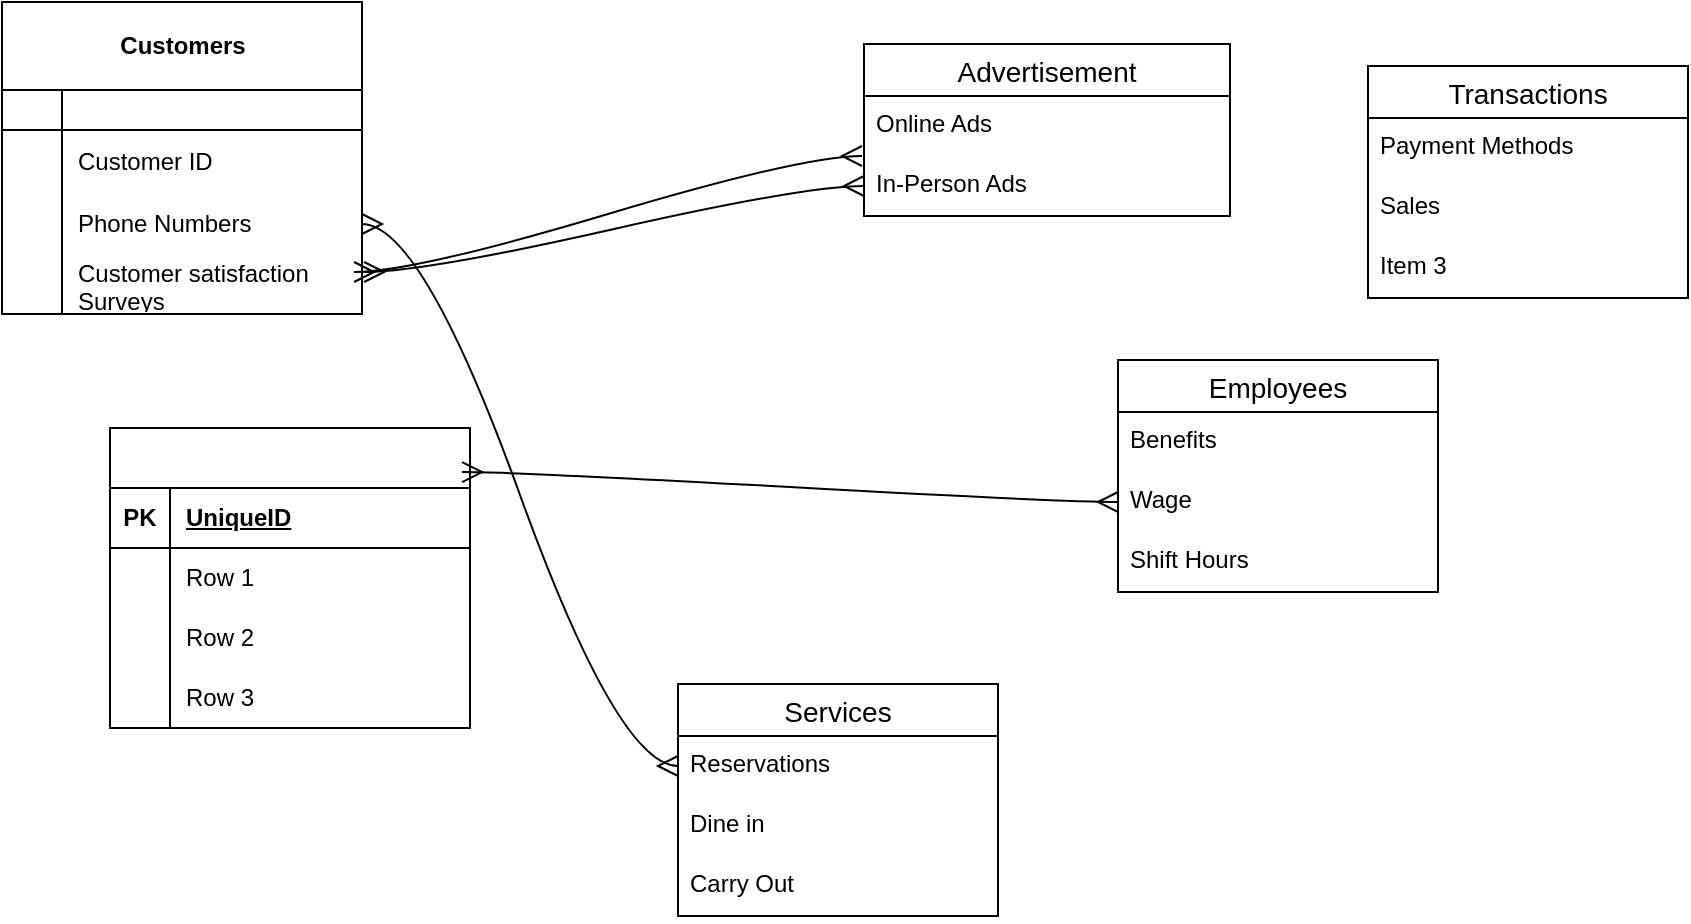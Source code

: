 <mxfile version="24.7.17">
  <diagram name="Page-1" id="fWIMnID3BEQYfiKo6MtX">
    <mxGraphModel dx="1331" dy="922" grid="0" gridSize="10" guides="1" tooltips="1" connect="1" arrows="1" fold="1" page="0" pageScale="1" pageWidth="850" pageHeight="1100" math="0" shadow="0">
      <root>
        <mxCell id="0" />
        <mxCell id="1" parent="0" />
        <mxCell id="huhTUuQTV6gyAfKx7cl--40" value="Customers" style="shape=table;startSize=44;container=1;collapsible=1;childLayout=tableLayout;fixedRows=1;rowLines=0;fontStyle=1;align=center;resizeLast=1;html=1;" vertex="1" parent="1">
          <mxGeometry x="-352" y="-108" width="180" height="156" as="geometry" />
        </mxCell>
        <mxCell id="huhTUuQTV6gyAfKx7cl--41" value="" style="shape=tableRow;horizontal=0;startSize=0;swimlaneHead=0;swimlaneBody=0;fillColor=none;collapsible=0;dropTarget=0;points=[[0,0.5],[1,0.5]];portConstraint=eastwest;top=0;left=0;right=0;bottom=1;" vertex="1" parent="huhTUuQTV6gyAfKx7cl--40">
          <mxGeometry y="44" width="180" height="20" as="geometry" />
        </mxCell>
        <mxCell id="huhTUuQTV6gyAfKx7cl--42" value="" style="shape=partialRectangle;connectable=0;fillColor=none;top=0;left=0;bottom=0;right=0;fontStyle=1;overflow=hidden;whiteSpace=wrap;html=1;" vertex="1" parent="huhTUuQTV6gyAfKx7cl--41">
          <mxGeometry width="30" height="20" as="geometry">
            <mxRectangle width="30" height="20" as="alternateBounds" />
          </mxGeometry>
        </mxCell>
        <mxCell id="huhTUuQTV6gyAfKx7cl--43" value="" style="shape=partialRectangle;connectable=0;fillColor=none;top=0;left=0;bottom=0;right=0;align=left;spacingLeft=6;fontStyle=5;overflow=hidden;whiteSpace=wrap;html=1;" vertex="1" parent="huhTUuQTV6gyAfKx7cl--41">
          <mxGeometry x="30" width="150" height="20" as="geometry">
            <mxRectangle width="150" height="20" as="alternateBounds" />
          </mxGeometry>
        </mxCell>
        <mxCell id="huhTUuQTV6gyAfKx7cl--44" value="" style="shape=tableRow;horizontal=0;startSize=0;swimlaneHead=0;swimlaneBody=0;fillColor=none;collapsible=0;dropTarget=0;points=[[0,0.5],[1,0.5]];portConstraint=eastwest;top=0;left=0;right=0;bottom=0;" vertex="1" parent="huhTUuQTV6gyAfKx7cl--40">
          <mxGeometry y="64" width="180" height="32" as="geometry" />
        </mxCell>
        <mxCell id="huhTUuQTV6gyAfKx7cl--45" value="" style="shape=partialRectangle;connectable=0;fillColor=none;top=0;left=0;bottom=0;right=0;editable=1;overflow=hidden;whiteSpace=wrap;html=1;" vertex="1" parent="huhTUuQTV6gyAfKx7cl--44">
          <mxGeometry width="30" height="32" as="geometry">
            <mxRectangle width="30" height="32" as="alternateBounds" />
          </mxGeometry>
        </mxCell>
        <mxCell id="huhTUuQTV6gyAfKx7cl--46" value="Customer ID" style="shape=partialRectangle;connectable=0;fillColor=none;top=0;left=0;bottom=0;right=0;align=left;spacingLeft=6;overflow=hidden;whiteSpace=wrap;html=1;" vertex="1" parent="huhTUuQTV6gyAfKx7cl--44">
          <mxGeometry x="30" width="150" height="32" as="geometry">
            <mxRectangle width="150" height="32" as="alternateBounds" />
          </mxGeometry>
        </mxCell>
        <mxCell id="huhTUuQTV6gyAfKx7cl--47" value="" style="shape=tableRow;horizontal=0;startSize=0;swimlaneHead=0;swimlaneBody=0;fillColor=none;collapsible=0;dropTarget=0;points=[[0,0.5],[1,0.5]];portConstraint=eastwest;top=0;left=0;right=0;bottom=0;" vertex="1" parent="huhTUuQTV6gyAfKx7cl--40">
          <mxGeometry y="96" width="180" height="30" as="geometry" />
        </mxCell>
        <mxCell id="huhTUuQTV6gyAfKx7cl--48" value="" style="shape=partialRectangle;connectable=0;fillColor=none;top=0;left=0;bottom=0;right=0;editable=1;overflow=hidden;whiteSpace=wrap;html=1;" vertex="1" parent="huhTUuQTV6gyAfKx7cl--47">
          <mxGeometry width="30" height="30" as="geometry">
            <mxRectangle width="30" height="30" as="alternateBounds" />
          </mxGeometry>
        </mxCell>
        <mxCell id="huhTUuQTV6gyAfKx7cl--49" value="Phone Numbers" style="shape=partialRectangle;connectable=0;fillColor=none;top=0;left=0;bottom=0;right=0;align=left;spacingLeft=6;overflow=hidden;whiteSpace=wrap;html=1;" vertex="1" parent="huhTUuQTV6gyAfKx7cl--47">
          <mxGeometry x="30" width="150" height="30" as="geometry">
            <mxRectangle width="150" height="30" as="alternateBounds" />
          </mxGeometry>
        </mxCell>
        <mxCell id="huhTUuQTV6gyAfKx7cl--50" value="" style="shape=tableRow;horizontal=0;startSize=0;swimlaneHead=0;swimlaneBody=0;fillColor=none;collapsible=0;dropTarget=0;points=[[0,0.5],[1,0.5]];portConstraint=eastwest;top=0;left=0;right=0;bottom=0;" vertex="1" parent="huhTUuQTV6gyAfKx7cl--40">
          <mxGeometry y="126" width="180" height="30" as="geometry" />
        </mxCell>
        <mxCell id="huhTUuQTV6gyAfKx7cl--51" value="" style="shape=partialRectangle;connectable=0;fillColor=none;top=0;left=0;bottom=0;right=0;editable=1;overflow=hidden;whiteSpace=wrap;html=1;" vertex="1" parent="huhTUuQTV6gyAfKx7cl--50">
          <mxGeometry width="30" height="30" as="geometry">
            <mxRectangle width="30" height="30" as="alternateBounds" />
          </mxGeometry>
        </mxCell>
        <mxCell id="huhTUuQTV6gyAfKx7cl--52" value="Customer satisfaction Surveys&amp;nbsp;" style="shape=partialRectangle;connectable=0;fillColor=none;top=0;left=0;bottom=0;right=0;align=left;spacingLeft=6;overflow=hidden;whiteSpace=wrap;html=1;" vertex="1" parent="huhTUuQTV6gyAfKx7cl--50">
          <mxGeometry x="30" width="150" height="30" as="geometry">
            <mxRectangle width="150" height="30" as="alternateBounds" />
          </mxGeometry>
        </mxCell>
        <mxCell id="huhTUuQTV6gyAfKx7cl--53" value="Advertisement" style="swimlane;fontStyle=0;childLayout=stackLayout;horizontal=1;startSize=26;horizontalStack=0;resizeParent=1;resizeParentMax=0;resizeLast=0;collapsible=1;marginBottom=0;align=center;fontSize=14;" vertex="1" parent="1">
          <mxGeometry x="79" y="-87" width="183" height="86" as="geometry" />
        </mxCell>
        <mxCell id="huhTUuQTV6gyAfKx7cl--54" value="Online Ads" style="text;strokeColor=none;fillColor=none;spacingLeft=4;spacingRight=4;overflow=hidden;rotatable=0;points=[[0,0.5],[1,0.5]];portConstraint=eastwest;fontSize=12;whiteSpace=wrap;html=1;" vertex="1" parent="huhTUuQTV6gyAfKx7cl--53">
          <mxGeometry y="26" width="183" height="30" as="geometry" />
        </mxCell>
        <mxCell id="huhTUuQTV6gyAfKx7cl--56" value="&lt;div&gt;In-Person Ads&lt;/div&gt;" style="text;strokeColor=none;fillColor=none;spacingLeft=4;spacingRight=4;overflow=hidden;rotatable=0;points=[[0,0.5],[1,0.5]];portConstraint=eastwest;fontSize=12;whiteSpace=wrap;html=1;" vertex="1" parent="huhTUuQTV6gyAfKx7cl--53">
          <mxGeometry y="56" width="183" height="30" as="geometry" />
        </mxCell>
        <mxCell id="huhTUuQTV6gyAfKx7cl--57" value="" style="edgeStyle=entityRelationEdgeStyle;fontSize=12;html=1;endArrow=ERmany;startArrow=ERmany;rounded=0;startSize=8;endSize=8;curved=1;exitX=0.978;exitY=0.3;exitDx=0;exitDy=0;exitPerimeter=0;" edge="1" parent="1" source="huhTUuQTV6gyAfKx7cl--50">
          <mxGeometry width="100" height="100" relative="1" as="geometry">
            <mxPoint x="-68" y="168" as="sourcePoint" />
            <mxPoint x="78" y="-31" as="targetPoint" />
          </mxGeometry>
        </mxCell>
        <mxCell id="huhTUuQTV6gyAfKx7cl--58" value="Services" style="swimlane;fontStyle=0;childLayout=stackLayout;horizontal=1;startSize=26;horizontalStack=0;resizeParent=1;resizeParentMax=0;resizeLast=0;collapsible=1;marginBottom=0;align=center;fontSize=14;" vertex="1" parent="1">
          <mxGeometry x="-14" y="233" width="160" height="116" as="geometry" />
        </mxCell>
        <mxCell id="huhTUuQTV6gyAfKx7cl--59" value="Reservations" style="text;strokeColor=none;fillColor=none;spacingLeft=4;spacingRight=4;overflow=hidden;rotatable=0;points=[[0,0.5],[1,0.5]];portConstraint=eastwest;fontSize=12;whiteSpace=wrap;html=1;" vertex="1" parent="huhTUuQTV6gyAfKx7cl--58">
          <mxGeometry y="26" width="160" height="30" as="geometry" />
        </mxCell>
        <mxCell id="huhTUuQTV6gyAfKx7cl--60" value="Dine in" style="text;strokeColor=none;fillColor=none;spacingLeft=4;spacingRight=4;overflow=hidden;rotatable=0;points=[[0,0.5],[1,0.5]];portConstraint=eastwest;fontSize=12;whiteSpace=wrap;html=1;" vertex="1" parent="huhTUuQTV6gyAfKx7cl--58">
          <mxGeometry y="56" width="160" height="30" as="geometry" />
        </mxCell>
        <mxCell id="huhTUuQTV6gyAfKx7cl--61" value="Carry Out" style="text;strokeColor=none;fillColor=none;spacingLeft=4;spacingRight=4;overflow=hidden;rotatable=0;points=[[0,0.5],[1,0.5]];portConstraint=eastwest;fontSize=12;whiteSpace=wrap;html=1;" vertex="1" parent="huhTUuQTV6gyAfKx7cl--58">
          <mxGeometry y="86" width="160" height="30" as="geometry" />
        </mxCell>
        <mxCell id="huhTUuQTV6gyAfKx7cl--62" value="" style="edgeStyle=entityRelationEdgeStyle;fontSize=12;html=1;endArrow=ERmany;startArrow=ERmany;rounded=0;startSize=8;endSize=8;curved=1;exitX=0;exitY=0.5;exitDx=0;exitDy=0;entryX=1;entryY=0.5;entryDx=0;entryDy=0;" edge="1" parent="1" source="huhTUuQTV6gyAfKx7cl--59" target="huhTUuQTV6gyAfKx7cl--47">
          <mxGeometry width="100" height="100" relative="1" as="geometry">
            <mxPoint x="-59" y="284" as="sourcePoint" />
            <mxPoint x="41" y="184" as="targetPoint" />
            <Array as="points">
              <mxPoint x="33" y="73" />
            </Array>
          </mxGeometry>
        </mxCell>
        <mxCell id="huhTUuQTV6gyAfKx7cl--63" value="" style="edgeStyle=entityRelationEdgeStyle;fontSize=12;html=1;endArrow=ERmany;startArrow=ERmany;rounded=0;startSize=8;endSize=8;curved=1;exitX=1.006;exitY=0.3;exitDx=0;exitDy=0;exitPerimeter=0;" edge="1" parent="1" source="huhTUuQTV6gyAfKx7cl--50">
          <mxGeometry width="100" height="100" relative="1" as="geometry">
            <mxPoint x="-3" y="183" as="sourcePoint" />
            <mxPoint x="79" y="-16" as="targetPoint" />
            <Array as="points">
              <mxPoint x="-31" y="151" />
            </Array>
          </mxGeometry>
        </mxCell>
        <mxCell id="huhTUuQTV6gyAfKx7cl--64" value="Employees" style="swimlane;fontStyle=0;childLayout=stackLayout;horizontal=1;startSize=26;horizontalStack=0;resizeParent=1;resizeParentMax=0;resizeLast=0;collapsible=1;marginBottom=0;align=center;fontSize=14;" vertex="1" parent="1">
          <mxGeometry x="206" y="71" width="160" height="116" as="geometry" />
        </mxCell>
        <mxCell id="huhTUuQTV6gyAfKx7cl--65" value="Benefits" style="text;strokeColor=none;fillColor=none;spacingLeft=4;spacingRight=4;overflow=hidden;rotatable=0;points=[[0,0.5],[1,0.5]];portConstraint=eastwest;fontSize=12;whiteSpace=wrap;html=1;" vertex="1" parent="huhTUuQTV6gyAfKx7cl--64">
          <mxGeometry y="26" width="160" height="30" as="geometry" />
        </mxCell>
        <mxCell id="huhTUuQTV6gyAfKx7cl--129" style="edgeStyle=none;curved=1;rounded=0;orthogonalLoop=1;jettySize=auto;html=1;exitX=0;exitY=0.5;exitDx=0;exitDy=0;fontSize=12;startSize=8;endSize=8;entryX=0;entryY=0.5;entryDx=0;entryDy=0;" edge="1" parent="huhTUuQTV6gyAfKx7cl--64" source="huhTUuQTV6gyAfKx7cl--66" target="huhTUuQTV6gyAfKx7cl--66">
          <mxGeometry relative="1" as="geometry">
            <mxPoint x="-114" y="13" as="targetPoint" />
          </mxGeometry>
        </mxCell>
        <mxCell id="huhTUuQTV6gyAfKx7cl--66" value="Wage" style="text;strokeColor=none;fillColor=none;spacingLeft=4;spacingRight=4;overflow=hidden;rotatable=0;points=[[0,0.5],[1,0.5]];portConstraint=eastwest;fontSize=12;whiteSpace=wrap;html=1;" vertex="1" parent="huhTUuQTV6gyAfKx7cl--64">
          <mxGeometry y="56" width="160" height="30" as="geometry" />
        </mxCell>
        <mxCell id="huhTUuQTV6gyAfKx7cl--67" value="Shift Hours" style="text;strokeColor=none;fillColor=none;spacingLeft=4;spacingRight=4;overflow=hidden;rotatable=0;points=[[0,0.5],[1,0.5]];portConstraint=eastwest;fontSize=12;whiteSpace=wrap;html=1;" vertex="1" parent="huhTUuQTV6gyAfKx7cl--64">
          <mxGeometry y="86" width="160" height="30" as="geometry" />
        </mxCell>
        <mxCell id="huhTUuQTV6gyAfKx7cl--130" style="edgeStyle=none;curved=1;rounded=0;orthogonalLoop=1;jettySize=auto;html=1;exitX=0;exitY=0.5;exitDx=0;exitDy=0;fontSize=12;startSize=8;endSize=8;entryX=0;entryY=0.5;entryDx=0;entryDy=0;" edge="1" parent="huhTUuQTV6gyAfKx7cl--64" source="huhTUuQTV6gyAfKx7cl--66" target="huhTUuQTV6gyAfKx7cl--66">
          <mxGeometry relative="1" as="geometry" />
        </mxCell>
        <mxCell id="huhTUuQTV6gyAfKx7cl--68" value="Transactions" style="swimlane;fontStyle=0;childLayout=stackLayout;horizontal=1;startSize=26;horizontalStack=0;resizeParent=1;resizeParentMax=0;resizeLast=0;collapsible=1;marginBottom=0;align=center;fontSize=14;" vertex="1" parent="1">
          <mxGeometry x="331" y="-76" width="160" height="116" as="geometry" />
        </mxCell>
        <mxCell id="huhTUuQTV6gyAfKx7cl--69" value="Payment Methods" style="text;strokeColor=none;fillColor=none;spacingLeft=4;spacingRight=4;overflow=hidden;rotatable=0;points=[[0,0.5],[1,0.5]];portConstraint=eastwest;fontSize=12;whiteSpace=wrap;html=1;" vertex="1" parent="huhTUuQTV6gyAfKx7cl--68">
          <mxGeometry y="26" width="160" height="30" as="geometry" />
        </mxCell>
        <mxCell id="huhTUuQTV6gyAfKx7cl--70" value="Sales" style="text;strokeColor=none;fillColor=none;spacingLeft=4;spacingRight=4;overflow=hidden;rotatable=0;points=[[0,0.5],[1,0.5]];portConstraint=eastwest;fontSize=12;whiteSpace=wrap;html=1;" vertex="1" parent="huhTUuQTV6gyAfKx7cl--68">
          <mxGeometry y="56" width="160" height="30" as="geometry" />
        </mxCell>
        <mxCell id="huhTUuQTV6gyAfKx7cl--71" value="Item 3" style="text;strokeColor=none;fillColor=none;spacingLeft=4;spacingRight=4;overflow=hidden;rotatable=0;points=[[0,0.5],[1,0.5]];portConstraint=eastwest;fontSize=12;whiteSpace=wrap;html=1;" vertex="1" parent="huhTUuQTV6gyAfKx7cl--68">
          <mxGeometry y="86" width="160" height="30" as="geometry" />
        </mxCell>
        <mxCell id="huhTUuQTV6gyAfKx7cl--115" value="" style="shape=table;startSize=30;container=1;collapsible=1;childLayout=tableLayout;fixedRows=1;rowLines=0;fontStyle=1;align=center;resizeLast=1;html=1;" vertex="1" parent="1">
          <mxGeometry x="-298" y="105" width="180" height="150" as="geometry" />
        </mxCell>
        <mxCell id="huhTUuQTV6gyAfKx7cl--116" value="" style="shape=tableRow;horizontal=0;startSize=0;swimlaneHead=0;swimlaneBody=0;fillColor=none;collapsible=0;dropTarget=0;points=[[0,0.5],[1,0.5]];portConstraint=eastwest;top=0;left=0;right=0;bottom=1;" vertex="1" parent="huhTUuQTV6gyAfKx7cl--115">
          <mxGeometry y="30" width="180" height="30" as="geometry" />
        </mxCell>
        <mxCell id="huhTUuQTV6gyAfKx7cl--117" value="PK" style="shape=partialRectangle;connectable=0;fillColor=none;top=0;left=0;bottom=0;right=0;fontStyle=1;overflow=hidden;whiteSpace=wrap;html=1;" vertex="1" parent="huhTUuQTV6gyAfKx7cl--116">
          <mxGeometry width="30" height="30" as="geometry">
            <mxRectangle width="30" height="30" as="alternateBounds" />
          </mxGeometry>
        </mxCell>
        <mxCell id="huhTUuQTV6gyAfKx7cl--118" value="UniqueID" style="shape=partialRectangle;connectable=0;fillColor=none;top=0;left=0;bottom=0;right=0;align=left;spacingLeft=6;fontStyle=5;overflow=hidden;whiteSpace=wrap;html=1;" vertex="1" parent="huhTUuQTV6gyAfKx7cl--116">
          <mxGeometry x="30" width="150" height="30" as="geometry">
            <mxRectangle width="150" height="30" as="alternateBounds" />
          </mxGeometry>
        </mxCell>
        <mxCell id="huhTUuQTV6gyAfKx7cl--119" value="" style="shape=tableRow;horizontal=0;startSize=0;swimlaneHead=0;swimlaneBody=0;fillColor=none;collapsible=0;dropTarget=0;points=[[0,0.5],[1,0.5]];portConstraint=eastwest;top=0;left=0;right=0;bottom=0;" vertex="1" parent="huhTUuQTV6gyAfKx7cl--115">
          <mxGeometry y="60" width="180" height="30" as="geometry" />
        </mxCell>
        <mxCell id="huhTUuQTV6gyAfKx7cl--120" value="" style="shape=partialRectangle;connectable=0;fillColor=none;top=0;left=0;bottom=0;right=0;editable=1;overflow=hidden;whiteSpace=wrap;html=1;" vertex="1" parent="huhTUuQTV6gyAfKx7cl--119">
          <mxGeometry width="30" height="30" as="geometry">
            <mxRectangle width="30" height="30" as="alternateBounds" />
          </mxGeometry>
        </mxCell>
        <mxCell id="huhTUuQTV6gyAfKx7cl--121" value="Row 1" style="shape=partialRectangle;connectable=0;fillColor=none;top=0;left=0;bottom=0;right=0;align=left;spacingLeft=6;overflow=hidden;whiteSpace=wrap;html=1;" vertex="1" parent="huhTUuQTV6gyAfKx7cl--119">
          <mxGeometry x="30" width="150" height="30" as="geometry">
            <mxRectangle width="150" height="30" as="alternateBounds" />
          </mxGeometry>
        </mxCell>
        <mxCell id="huhTUuQTV6gyAfKx7cl--122" value="" style="shape=tableRow;horizontal=0;startSize=0;swimlaneHead=0;swimlaneBody=0;fillColor=none;collapsible=0;dropTarget=0;points=[[0,0.5],[1,0.5]];portConstraint=eastwest;top=0;left=0;right=0;bottom=0;" vertex="1" parent="huhTUuQTV6gyAfKx7cl--115">
          <mxGeometry y="90" width="180" height="30" as="geometry" />
        </mxCell>
        <mxCell id="huhTUuQTV6gyAfKx7cl--123" value="" style="shape=partialRectangle;connectable=0;fillColor=none;top=0;left=0;bottom=0;right=0;editable=1;overflow=hidden;whiteSpace=wrap;html=1;" vertex="1" parent="huhTUuQTV6gyAfKx7cl--122">
          <mxGeometry width="30" height="30" as="geometry">
            <mxRectangle width="30" height="30" as="alternateBounds" />
          </mxGeometry>
        </mxCell>
        <mxCell id="huhTUuQTV6gyAfKx7cl--124" value="Row 2" style="shape=partialRectangle;connectable=0;fillColor=none;top=0;left=0;bottom=0;right=0;align=left;spacingLeft=6;overflow=hidden;whiteSpace=wrap;html=1;" vertex="1" parent="huhTUuQTV6gyAfKx7cl--122">
          <mxGeometry x="30" width="150" height="30" as="geometry">
            <mxRectangle width="150" height="30" as="alternateBounds" />
          </mxGeometry>
        </mxCell>
        <mxCell id="huhTUuQTV6gyAfKx7cl--125" value="" style="shape=tableRow;horizontal=0;startSize=0;swimlaneHead=0;swimlaneBody=0;fillColor=none;collapsible=0;dropTarget=0;points=[[0,0.5],[1,0.5]];portConstraint=eastwest;top=0;left=0;right=0;bottom=0;" vertex="1" parent="huhTUuQTV6gyAfKx7cl--115">
          <mxGeometry y="120" width="180" height="30" as="geometry" />
        </mxCell>
        <mxCell id="huhTUuQTV6gyAfKx7cl--126" value="" style="shape=partialRectangle;connectable=0;fillColor=none;top=0;left=0;bottom=0;right=0;editable=1;overflow=hidden;whiteSpace=wrap;html=1;" vertex="1" parent="huhTUuQTV6gyAfKx7cl--125">
          <mxGeometry width="30" height="30" as="geometry">
            <mxRectangle width="30" height="30" as="alternateBounds" />
          </mxGeometry>
        </mxCell>
        <mxCell id="huhTUuQTV6gyAfKx7cl--127" value="Row 3" style="shape=partialRectangle;connectable=0;fillColor=none;top=0;left=0;bottom=0;right=0;align=left;spacingLeft=6;overflow=hidden;whiteSpace=wrap;html=1;" vertex="1" parent="huhTUuQTV6gyAfKx7cl--125">
          <mxGeometry x="30" width="150" height="30" as="geometry">
            <mxRectangle width="150" height="30" as="alternateBounds" />
          </mxGeometry>
        </mxCell>
        <mxCell id="huhTUuQTV6gyAfKx7cl--128" value="" style="edgeStyle=entityRelationEdgeStyle;fontSize=12;html=1;endArrow=ERmany;startArrow=ERmany;rounded=0;startSize=8;endSize=8;curved=1;exitX=0.978;exitY=0.147;exitDx=0;exitDy=0;exitPerimeter=0;entryX=0;entryY=0.5;entryDx=0;entryDy=0;" edge="1" parent="1" source="huhTUuQTV6gyAfKx7cl--115" target="huhTUuQTV6gyAfKx7cl--66">
          <mxGeometry width="100" height="100" relative="1" as="geometry">
            <mxPoint x="-84" y="218" as="sourcePoint" />
            <mxPoint x="206" y="142" as="targetPoint" />
            <Array as="points">
              <mxPoint x="186" y="180" />
            </Array>
          </mxGeometry>
        </mxCell>
      </root>
    </mxGraphModel>
  </diagram>
</mxfile>
